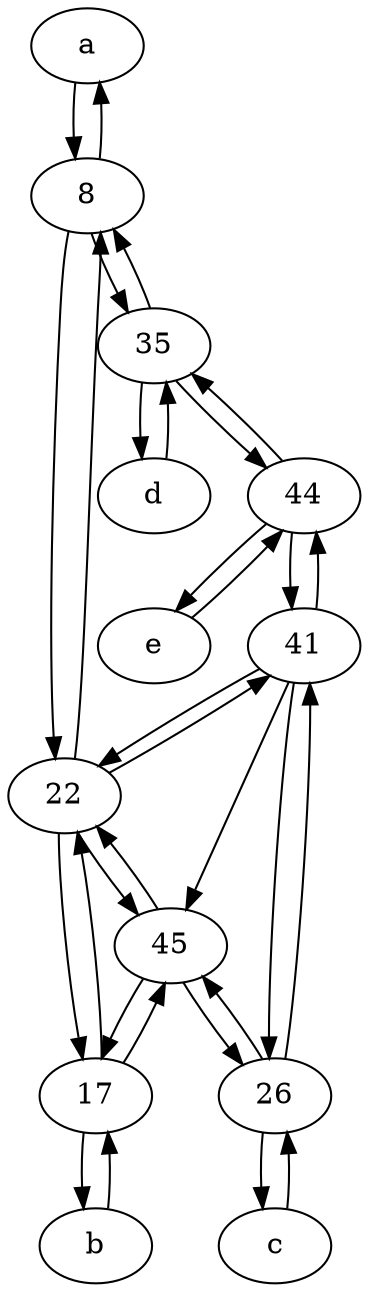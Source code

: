 digraph  {
	a [pos="40,10!"];
	b [pos="50,20!"];
	c [pos="20,10!"];
	22;
	e [pos="30,50!"];
	d [pos="20,30!"];
	26;
	8;
	35;
	44;
	17;
	45;
	41;
	45 -> 22;
	35 -> 44;
	8 -> 35;
	35 -> 8;
	26 -> 41;
	41 -> 26;
	b -> 17;
	a -> 8;
	44 -> 41;
	35 -> d;
	41 -> 45;
	41 -> 22;
	c -> 26;
	26 -> 45;
	26 -> c;
	e -> 44;
	44 -> e;
	22 -> 17;
	8 -> a;
	44 -> 35;
	17 -> 22;
	22 -> 41;
	41 -> 44;
	d -> 35;
	45 -> 17;
	45 -> 26;
	17 -> b;
	22 -> 45;
	8 -> 22;
	22 -> 8;
	17 -> 45;

	}